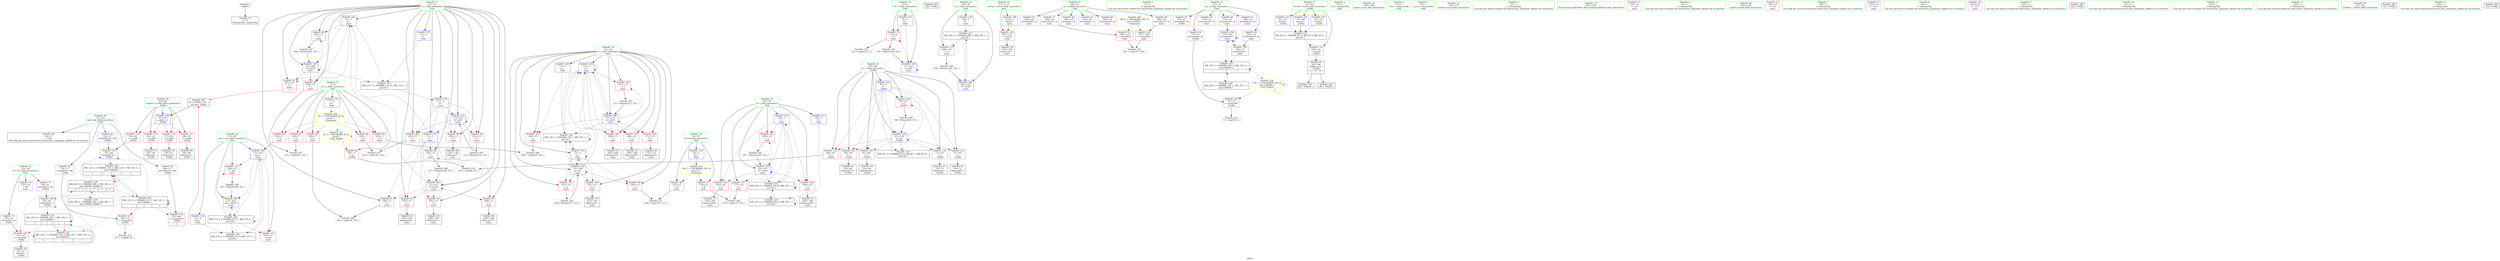 digraph "SVFG" {
	label="SVFG";

	Node0x55ab35c63510 [shape=record,color=grey,label="{NodeID: 0\nNullPtr}"];
	Node0x55ab35c63510 -> Node0x55ab35c87200[style=solid];
	Node0x55ab35c87dc0 [shape=record,color=red,label="{NodeID: 97\n237\<--11\n\<--i\nmain\n|{<s0>7}}"];
	Node0x55ab35c87dc0:s0 -> Node0x55ab35cb9400[style=solid,color=red];
	Node0x55ab35c869f0 [shape=record,color=green,label="{NodeID: 14\n4\<--6\nT\<--T_field_insensitive\nGlob }"];
	Node0x55ab35c869f0 -> Node0x55ab35c8a640[style=solid];
	Node0x55ab35c869f0 -> Node0x55ab35c8e170[style=solid];
	Node0x55ab35c869f0 -> Node0x55ab35c8f0c0[style=solid];
	Node0x55ab35c88920 [shape=record,color=red,label="{NodeID: 111\n240\<--27\n\<--ans\nmain\n}"];
	Node0x55ab35c88920 -> Node0x55ab35c8bc10[style=solid];
	Node0x55ab35c7a910 [shape=record,color=green,label="{NodeID: 28\n43\<--44\na.addr\<--a.addr_field_insensitive\n_Z3dfsi\n}"];
	Node0x55ab35c7a910 -> Node0x55ab35c88c60[style=solid];
	Node0x55ab35c7a910 -> Node0x55ab35c8d470[style=solid];
	Node0x55ab35c7a910 -> Node0x55ab35c8d540[style=solid];
	Node0x55ab35c7a910 -> Node0x55ab35c8d610[style=solid];
	Node0x55ab35c7a910 -> Node0x55ab35c8e970[style=solid];
	Node0x55ab35c93c80 [shape=record,color=grey,label="{NodeID: 208\n166 = cmp(164, 165, )\n}"];
	Node0x55ab35c8dbc0 [shape=record,color=red,label="{NodeID: 125\n51\<--50\n\<--arrayidx\n_Z3dfsi\n}"];
	Node0x55ab35c8dbc0 -> Node0x55ab35c874d0[style=solid];
	Node0x55ab35c87810 [shape=record,color=black,label="{NodeID: 42\n78\<--77\nidxprom8\<--\n_Z3dfsi\n}"];
	Node0x55ab35cba170 [shape=record,color=black,label="{NodeID: 305\n145 = PHI()\n}"];
	Node0x55ab35c8e870 [shape=record,color=blue,label="{NodeID: 139\n29\<--5\nI\<--\nGlob }"];
	Node0x55ab35c8e870 -> Node0x55ab35ca1f60[style=dashed];
	Node0x55ab35c89390 [shape=record,color=black,label="{NodeID: 56\n110\<--258\nmain_ret\<--\nmain\n}"];
	Node0x55ab35ca1a60 [shape=record,color=black,label="{NodeID: 236\nMR_27V_2 = PHI(MR_27V_4, MR_27V_1, )\npts\{28 \}\n}"];
	Node0x55ab35ca1a60 -> Node0x55ab35c8fb50[style=dashed];
	Node0x55ab35c8f400 [shape=record,color=blue,label="{NodeID: 153\n11\<--153\ni\<--inc9\nmain\n}"];
	Node0x55ab35c8f400 -> Node0x55ab35c8ad90[style=dashed];
	Node0x55ab35c8f400 -> Node0x55ab35c8ae60[style=dashed];
	Node0x55ab35c8f400 -> Node0x55ab35c8af30[style=dashed];
	Node0x55ab35c8f400 -> Node0x55ab35c8f400[style=dashed];
	Node0x55ab35c8f400 -> Node0x55ab35c8f4d0[style=dashed];
	Node0x55ab35c89ef0 [shape=record,color=purple,label="{NodeID: 70\n190\<--20\narrayidx29\<--p\nmain\n}"];
	Node0x55ab35c8aa50 [shape=record,color=red,label="{NodeID: 84\n225\<--7\n\<--n\nmain\n}"];
	Node0x55ab35c8aa50 -> Node0x55ab35c8fb50[style=solid];
	Node0x55ab35c63730 [shape=record,color=green,label="{NodeID: 1\n5\<--1\n\<--dummyObj\nCan only get source location for instruction, argument, global var or function.}"];
	Node0x55ab35c87e90 [shape=record,color=red,label="{NodeID: 98\n245\<--11\n\<--i\nmain\n}"];
	Node0x55ab35c87e90 -> Node0x55ab35c8bd90[style=solid];
	Node0x55ab35c63ad0 [shape=record,color=green,label="{NodeID: 15\n7\<--8\nn\<--n_field_insensitive\nGlob }"];
	Node0x55ab35c63ad0 -> Node0x55ab35c8a710[style=solid];
	Node0x55ab35c63ad0 -> Node0x55ab35c8a7e0[style=solid];
	Node0x55ab35c63ad0 -> Node0x55ab35c8a8b0[style=solid];
	Node0x55ab35c63ad0 -> Node0x55ab35c8a980[style=solid];
	Node0x55ab35c63ad0 -> Node0x55ab35c8aa50[style=solid];
	Node0x55ab35c63ad0 -> Node0x55ab35c8ab20[style=solid];
	Node0x55ab35c63ad0 -> Node0x55ab35c8e270[style=solid];
	Node0x55ab35c889f0 [shape=record,color=red,label="{NodeID: 112\n252\<--27\n\<--ans\nmain\n}"];
	Node0x55ab35c7a9e0 [shape=record,color=green,label="{NodeID: 29\n45\<--46\ni\<--i_field_insensitive\n_Z3dfsi\n}"];
	Node0x55ab35c7a9e0 -> Node0x55ab35c8d6e0[style=solid];
	Node0x55ab35c7a9e0 -> Node0x55ab35c8d7b0[style=solid];
	Node0x55ab35c7a9e0 -> Node0x55ab35c8d880[style=solid];
	Node0x55ab35c7a9e0 -> Node0x55ab35c8d950[style=solid];
	Node0x55ab35c7a9e0 -> Node0x55ab35c8da20[style=solid];
	Node0x55ab35c7a9e0 -> Node0x55ab35c8daf0[style=solid];
	Node0x55ab35c7a9e0 -> Node0x55ab35c8ebe0[style=solid];
	Node0x55ab35c7a9e0 -> Node0x55ab35c8ee50[style=solid];
	Node0x55ab35c93e00 [shape=record,color=grey,label="{NodeID: 209\n160 = cmp(158, 159, )\n}"];
	Node0x55ab35c8dc90 [shape=record,color=red,label="{NodeID: 126\n74\<--73\n\<--arrayidx6\n_Z3dfsi\n}"];
	Node0x55ab35c8dc90 -> Node0x55ab35c94580[style=solid];
	Node0x55ab35c878e0 [shape=record,color=black,label="{NodeID: 43\n85\<--84\nidxprom11\<--\n_Z3dfsi\n}"];
	Node0x55ab35cba270 [shape=record,color=black,label="{NodeID: 306\n238 = PHI(39, )\n}"];
	Node0x55ab35c8e970 [shape=record,color=blue,label="{NodeID: 140\n43\<--40\na.addr\<--a\n_Z3dfsi\n}"];
	Node0x55ab35c8e970 -> Node0x55ab35c88c60[style=dashed];
	Node0x55ab35c8e970 -> Node0x55ab35c8d470[style=dashed];
	Node0x55ab35c8e970 -> Node0x55ab35c8d540[style=dashed];
	Node0x55ab35c8e970 -> Node0x55ab35c8d610[style=dashed];
	Node0x55ab35c89460 [shape=record,color=purple,label="{NodeID: 57\n70\<--15\narrayidx4\<--lj\n_Z3dfsi\n}"];
	Node0x55ab35ca1f60 [shape=record,color=black,label="{NodeID: 237\nMR_29V_2 = PHI(MR_29V_3, MR_29V_1, )\npts\{30 \}\n}"];
	Node0x55ab35ca1f60 -> Node0x55ab35c88ac0[style=dashed];
	Node0x55ab35ca1f60 -> Node0x55ab35c8fe90[style=dashed];
	Node0x55ab35c8f4d0 [shape=record,color=blue,label="{NodeID: 154\n11\<--5\ni\<--\nmain\n}"];
	Node0x55ab35c8f4d0 -> Node0x55ab35c8b000[style=dashed];
	Node0x55ab35c8f4d0 -> Node0x55ab35c8b0d0[style=dashed];
	Node0x55ab35c8f4d0 -> Node0x55ab35c8b1a0[style=dashed];
	Node0x55ab35c8f4d0 -> Node0x55ab35c8b270[style=dashed];
	Node0x55ab35c8f4d0 -> Node0x55ab35c8b340[style=dashed];
	Node0x55ab35c8f4d0 -> Node0x55ab35c8fa80[style=dashed];
	Node0x55ab35c8f4d0 -> Node0x55ab35c8fc20[style=dashed];
	Node0x55ab35c89fc0 [shape=record,color=purple,label="{NodeID: 71\n193\<--20\narrayidx31\<--p\nmain\n}"];
	Node0x55ab35c89fc0 -> Node0x55ab35c8e0a0[style=solid];
	Node0x55ab35c8ab20 [shape=record,color=red,label="{NodeID: 85\n230\<--7\n\<--n\nmain\n}"];
	Node0x55ab35c8ab20 -> Node0x55ab35c93b00[style=solid];
	Node0x55ab35c7b950 [shape=record,color=green,label="{NodeID: 2\n31\<--1\n.str\<--dummyObj\nGlob }"];
	Node0x55ab35c87f60 [shape=record,color=red,label="{NodeID: 99\n134\<--13\n\<--j\nmain\n}"];
	Node0x55ab35c87f60 -> Node0x55ab35c94280[style=solid];
	Node0x55ab35c63ba0 [shape=record,color=green,label="{NodeID: 16\n9\<--10\nk\<--k_field_insensitive\nGlob }"];
	Node0x55ab35c63ba0 -> Node0x55ab35c8abf0[style=solid];
	Node0x55ab35c63ba0 -> Node0x55ab35c8acc0[style=solid];
	Node0x55ab35c63ba0 -> Node0x55ab35c8e370[style=solid];
	Node0x55ab35c8bc10 [shape=record,color=grey,label="{NodeID: 196\n241 = Binary(240, 82, )\n}"];
	Node0x55ab35c8bc10 -> Node0x55ab35c8fcf0[style=solid];
	Node0x55ab35c88ac0 [shape=record,color=red,label="{NodeID: 113\n249\<--29\n\<--I\nmain\n}"];
	Node0x55ab35c88ac0 -> Node0x55ab35c93680[style=solid];
	Node0x55ab35c7aab0 [shape=record,color=green,label="{NodeID: 30\n108\<--109\nmain\<--main_field_insensitive\n}"];
	Node0x55ab35c93f80 [shape=record,color=grey,label="{NodeID: 210\n130 = cmp(128, 129, )\n}"];
	Node0x55ab35c8dd60 [shape=record,color=red,label="{NodeID: 127\n80\<--79\n\<--arrayidx9\n_Z3dfsi\n}"];
	Node0x55ab35c8dd60 -> Node0x55ab35c94400[style=solid];
	Node0x55ab35c879b0 [shape=record,color=black,label="{NodeID: 44\n92\<--91\nidxprom14\<--\n_Z3dfsi\n}"];
	Node0x55ab35c8ea40 [shape=record,color=blue,label="{NodeID: 141\n41\<--55\nretval\<--\n_Z3dfsi\n}"];
	Node0x55ab35c8ea40 -> Node0x55ab35c9c030[style=dashed];
	Node0x55ab35c89530 [shape=record,color=purple,label="{NodeID: 58\n73\<--15\narrayidx6\<--lj\n_Z3dfsi\n}"];
	Node0x55ab35c89530 -> Node0x55ab35c8dc90[style=solid];
	Node0x55ab35ca2c70 [shape=record,color=black,label="{NodeID: 238\nMR_10V_2 = PHI(MR_10V_3, MR_10V_1, )\npts\{160000 \}\n}"];
	Node0x55ab35ca2c70 -> Node0x55ab35c9e330[style=dashed];
	Node0x55ab35c8f5a0 [shape=record,color=blue,label="{NodeID: 155\n13\<--5\nj\<--\nmain\n}"];
	Node0x55ab35c8f5a0 -> Node0x55ab35c881d0[style=dashed];
	Node0x55ab35c8f5a0 -> Node0x55ab35c882a0[style=dashed];
	Node0x55ab35c8f5a0 -> Node0x55ab35c88370[style=dashed];
	Node0x55ab35c8f5a0 -> Node0x55ab35c88440[style=dashed];
	Node0x55ab35c8f5a0 -> Node0x55ab35c88510[style=dashed];
	Node0x55ab35c8f5a0 -> Node0x55ab35c8f5a0[style=dashed];
	Node0x55ab35c8f5a0 -> Node0x55ab35c8f9b0[style=dashed];
	Node0x55ab35c8f5a0 -> Node0x55ab35ca1060[style=dashed];
	Node0x55ab35c8a090 [shape=record,color=purple,label="{NodeID: 72\n50\<--22\narrayidx\<--bt\n_Z3dfsi\n}"];
	Node0x55ab35c8a090 -> Node0x55ab35c8dbc0[style=solid];
	Node0x55ab35ca6e90 [shape=record,color=yellow,style=double,label="{NodeID: 252\n2V_1 = ENCHI(MR_2V_0)\npts\{8 \}\nFun[_Z3dfsi]|{|<s1>1}}"];
	Node0x55ab35ca6e90 -> Node0x55ab35c8a710[style=dashed];
	Node0x55ab35ca6e90:s1 -> Node0x55ab35ca6e90[style=dashed,color=red];
	Node0x55ab35c8abf0 [shape=record,color=red,label="{NodeID: 86\n135\<--9\n\<--k\nmain\n}"];
	Node0x55ab35c8abf0 -> Node0x55ab35c94280[style=solid];
	Node0x55ab35c63820 [shape=record,color=green,label="{NodeID: 3\n33\<--1\n.str.1\<--dummyObj\nGlob }"];
	Node0x55ab35c88030 [shape=record,color=red,label="{NodeID: 100\n141\<--13\n\<--j\nmain\n}"];
	Node0x55ab35c88030 -> Node0x55ab35c87c20[style=solid];
	Node0x55ab35c63c70 [shape=record,color=green,label="{NodeID: 17\n11\<--12\ni\<--i_field_insensitive\nGlob }"];
	Node0x55ab35c63c70 -> Node0x55ab35c8ad90[style=solid];
	Node0x55ab35c63c70 -> Node0x55ab35c8ae60[style=solid];
	Node0x55ab35c63c70 -> Node0x55ab35c8af30[style=solid];
	Node0x55ab35c63c70 -> Node0x55ab35c8b000[style=solid];
	Node0x55ab35c63c70 -> Node0x55ab35c8b0d0[style=solid];
	Node0x55ab35c63c70 -> Node0x55ab35c8b1a0[style=solid];
	Node0x55ab35c63c70 -> Node0x55ab35c8b270[style=solid];
	Node0x55ab35c63c70 -> Node0x55ab35c8b340[style=solid];
	Node0x55ab35c63c70 -> Node0x55ab35c87cf0[style=solid];
	Node0x55ab35c63c70 -> Node0x55ab35c87dc0[style=solid];
	Node0x55ab35c63c70 -> Node0x55ab35c87e90[style=solid];
	Node0x55ab35c63c70 -> Node0x55ab35c8e470[style=solid];
	Node0x55ab35c63c70 -> Node0x55ab35c8f190[style=solid];
	Node0x55ab35c63c70 -> Node0x55ab35c8f400[style=solid];
	Node0x55ab35c63c70 -> Node0x55ab35c8f4d0[style=solid];
	Node0x55ab35c63c70 -> Node0x55ab35c8fa80[style=solid];
	Node0x55ab35c63c70 -> Node0x55ab35c8fc20[style=solid];
	Node0x55ab35c63c70 -> Node0x55ab35c8fdc0[style=solid];
	Node0x55ab35c8bd90 [shape=record,color=grey,label="{NodeID: 197\n246 = Binary(245, 101, )\n}"];
	Node0x55ab35c8bd90 -> Node0x55ab35c8fdc0[style=solid];
	Node0x55ab35c88b90 [shape=record,color=red,label="{NodeID: 114\n106\<--41\n\<--retval\n_Z3dfsi\n}"];
	Node0x55ab35c88b90 -> Node0x55ab35c87a80[style=solid];
	Node0x55ab35c86e30 [shape=record,color=green,label="{NodeID: 31\n111\<--112\nretval\<--retval_field_insensitive\nmain\n}"];
	Node0x55ab35c86e30 -> Node0x55ab35c8df00[style=solid];
	Node0x55ab35c86e30 -> Node0x55ab35c8eff0[style=solid];
	Node0x55ab35c94100 [shape=record,color=grey,label="{NodeID: 211\n122 = cmp(119, 5, )\n}"];
	Node0x55ab35c8de30 [shape=record,color=red,label="{NodeID: 128\n87\<--86\n\<--arrayidx12\n_Z3dfsi\n|{<s0>1}}"];
	Node0x55ab35c8de30:s0 -> Node0x55ab35cb9400[style=solid,color=red];
	Node0x55ab35c87a80 [shape=record,color=black,label="{NodeID: 45\n39\<--106\n_Z3dfsi_ret\<--\n_Z3dfsi\n|{<s0>1|<s1>7}}"];
	Node0x55ab35c87a80:s0 -> Node0x55ab35cb9e30[style=solid,color=blue];
	Node0x55ab35c87a80:s1 -> Node0x55ab35cba270[style=solid,color=blue];
	Node0x55ab35c9e330 [shape=record,color=black,label="{NodeID: 225\nMR_10V_3 = PHI(MR_10V_4, MR_10V_2, )\npts\{160000 \}\n|{|<s3>7}}"];
	Node0x55ab35c9e330 -> Node0x55ab35c8f670[style=dashed];
	Node0x55ab35c9e330 -> Node0x55ab35c9e330[style=dashed];
	Node0x55ab35c9e330 -> Node0x55ab35ca2c70[style=dashed];
	Node0x55ab35c9e330:s3 -> Node0x55ab35ca7c50[style=dashed,color=red];
	Node0x55ab35c8eb10 [shape=record,color=blue,label="{NodeID: 142\n59\<--61\narrayidx2\<--\n_Z3dfsi\n}"];
	Node0x55ab35c8eb10 -> Node0x55ab35ca0160[style=dashed];
	Node0x55ab35c89600 [shape=record,color=purple,label="{NodeID: 59\n170\<--15\narrayidx18\<--lj\nmain\n}"];
	Node0x55ab35ca2d60 [shape=record,color=black,label="{NodeID: 239\nMR_36V_2 = PHI(MR_36V_3, MR_36V_1, )\npts\{190000 240000 \}\n}"];
	Node0x55ab35ca2d60 -> Node0x55ab35c9f230[style=dashed];
	Node0x55ab35c8f670 [shape=record,color=blue,label="{NodeID: 156\n173\<--101\narrayidx20\<--\nmain\n}"];
	Node0x55ab35c8f670 -> Node0x55ab35c8f670[style=dashed];
	Node0x55ab35c8f670 -> Node0x55ab35c8f810[style=dashed];
	Node0x55ab35c8f670 -> Node0x55ab35c9e330[style=dashed];
	Node0x55ab35c8a160 [shape=record,color=purple,label="{NodeID: 73\n59\<--22\narrayidx2\<--bt\n_Z3dfsi\n}"];
	Node0x55ab35c8a160 -> Node0x55ab35c8eb10[style=solid];
	Node0x55ab35c8acc0 [shape=record,color=red,label="{NodeID: 87\n178\<--9\n\<--k\nmain\n}"];
	Node0x55ab35c8acc0 -> Node0x55ab35c93980[style=solid];
	Node0x55ab35c86550 [shape=record,color=green,label="{NodeID: 4\n35\<--1\n.str.2\<--dummyObj\nGlob }"];
	Node0x55ab35c88100 [shape=record,color=red,label="{NodeID: 101\n147\<--13\n\<--j\nmain\n}"];
	Node0x55ab35c88100 -> Node0x55ab35c93380[style=solid];
	Node0x55ab35c63d40 [shape=record,color=green,label="{NodeID: 18\n13\<--14\nj\<--j_field_insensitive\nGlob }"];
	Node0x55ab35c63d40 -> Node0x55ab35c87f60[style=solid];
	Node0x55ab35c63d40 -> Node0x55ab35c88030[style=solid];
	Node0x55ab35c63d40 -> Node0x55ab35c88100[style=solid];
	Node0x55ab35c63d40 -> Node0x55ab35c881d0[style=solid];
	Node0x55ab35c63d40 -> Node0x55ab35c882a0[style=solid];
	Node0x55ab35c63d40 -> Node0x55ab35c88370[style=solid];
	Node0x55ab35c63d40 -> Node0x55ab35c88440[style=solid];
	Node0x55ab35c63d40 -> Node0x55ab35c88510[style=solid];
	Node0x55ab35c63d40 -> Node0x55ab35c8e570[style=solid];
	Node0x55ab35c63d40 -> Node0x55ab35c8f260[style=solid];
	Node0x55ab35c63d40 -> Node0x55ab35c8f330[style=solid];
	Node0x55ab35c63d40 -> Node0x55ab35c8f5a0[style=solid];
	Node0x55ab35c63d40 -> Node0x55ab35c8f9b0[style=solid];
	Node0x55ab35c8bf10 [shape=record,color=grey,label="{NodeID: 198\n217 = Binary(216, 101, )\n}"];
	Node0x55ab35c8bf10 -> Node0x55ab35c8fa80[style=solid];
	Node0x55ab35c88c60 [shape=record,color=red,label="{NodeID: 115\n48\<--43\n\<--a.addr\n_Z3dfsi\n}"];
	Node0x55ab35c88c60 -> Node0x55ab35c87400[style=solid];
	Node0x55ab35c86f00 [shape=record,color=green,label="{NodeID: 32\n116\<--117\nscanf\<--scanf_field_insensitive\n}"];
	Node0x55ab35c94280 [shape=record,color=grey,label="{NodeID: 212\n136 = cmp(134, 135, )\n}"];
	Node0x55ab35c8df00 [shape=record,color=red,label="{NodeID: 129\n258\<--111\n\<--retval\nmain\n}"];
	Node0x55ab35c8df00 -> Node0x55ab35c89390[style=solid];
	Node0x55ab35c87b50 [shape=record,color=black,label="{NodeID: 46\n139\<--138\nidxprom\<--\nmain\n}"];
	Node0x55ab35c8ebe0 [shape=record,color=blue,label="{NodeID: 143\n45\<--5\ni\<--\n_Z3dfsi\n}"];
	Node0x55ab35c8ebe0 -> Node0x55ab35c8d6e0[style=dashed];
	Node0x55ab35c8ebe0 -> Node0x55ab35c8d7b0[style=dashed];
	Node0x55ab35c8ebe0 -> Node0x55ab35c8d880[style=dashed];
	Node0x55ab35c8ebe0 -> Node0x55ab35c8d950[style=dashed];
	Node0x55ab35c8ebe0 -> Node0x55ab35c8da20[style=dashed];
	Node0x55ab35c8ebe0 -> Node0x55ab35c8daf0[style=dashed];
	Node0x55ab35c8ebe0 -> Node0x55ab35c8ee50[style=dashed];
	Node0x55ab35c8ebe0 -> Node0x55ab35c9c530[style=dashed];
	Node0x55ab35c896d0 [shape=record,color=purple,label="{NodeID: 60\n173\<--15\narrayidx20\<--lj\nmain\n}"];
	Node0x55ab35c896d0 -> Node0x55ab35c8f670[style=solid];
	Node0x55ab35c8f740 [shape=record,color=blue,label="{NodeID: 157\n25\<--5\nl\<--\nmain\n}"];
	Node0x55ab35c8f740 -> Node0x55ab35c885e0[style=dashed];
	Node0x55ab35c8f740 -> Node0x55ab35c886b0[style=dashed];
	Node0x55ab35c8f740 -> Node0x55ab35c88780[style=dashed];
	Node0x55ab35c8f740 -> Node0x55ab35c88850[style=dashed];
	Node0x55ab35c8f740 -> Node0x55ab35c8f8e0[style=dashed];
	Node0x55ab35c8f740 -> Node0x55ab35ca3790[style=dashed];
	Node0x55ab35c8a230 [shape=record,color=purple,label="{NodeID: 74\n233\<--22\n\<--bt\nmain\n}"];
	Node0x55ab35c8ad90 [shape=record,color=red,label="{NodeID: 88\n128\<--11\n\<--i\nmain\n}"];
	Node0x55ab35c8ad90 -> Node0x55ab35c93f80[style=solid];
	Node0x55ab35c635a0 [shape=record,color=green,label="{NodeID: 5\n55\<--1\n\<--dummyObj\nCan only get source location for instruction, argument, global var or function.}"];
	Node0x55ab35c881d0 [shape=record,color=red,label="{NodeID: 102\n164\<--13\n\<--j\nmain\n}"];
	Node0x55ab35c881d0 -> Node0x55ab35c93c80[style=solid];
	Node0x55ab35c7a190 [shape=record,color=green,label="{NodeID: 19\n15\<--16\nlj\<--lj_field_insensitive\nGlob }"];
	Node0x55ab35c7a190 -> Node0x55ab35c89460[style=solid];
	Node0x55ab35c7a190 -> Node0x55ab35c89530[style=solid];
	Node0x55ab35c7a190 -> Node0x55ab35c89600[style=solid];
	Node0x55ab35c7a190 -> Node0x55ab35c896d0[style=solid];
	Node0x55ab35c7a190 -> Node0x55ab35c897a0[style=solid];
	Node0x55ab35c7a190 -> Node0x55ab35c89870[style=solid];
	Node0x55ab35c8c090 [shape=record,color=grey,label="{NodeID: 199\n153 = Binary(152, 101, )\n}"];
	Node0x55ab35c8c090 -> Node0x55ab35c8f400[style=solid];
	Node0x55ab35c8d470 [shape=record,color=red,label="{NodeID: 116\n57\<--43\n\<--a.addr\n_Z3dfsi\n}"];
	Node0x55ab35c8d470 -> Node0x55ab35c875a0[style=solid];
	Node0x55ab35c87000 [shape=record,color=green,label="{NodeID: 33\n223\<--224\nllvm.memset.p0i8.i64\<--llvm.memset.p0i8.i64_field_insensitive\n}"];
	Node0x55ab35c94400 [shape=record,color=grey,label="{NodeID: 213\n81 = cmp(80, 82, )\n}"];
	Node0x55ab35c8dfd0 [shape=record,color=red,label="{NodeID: 130\n187\<--186\n\<--arrayidx27\nmain\n}"];
	Node0x55ab35c8dfd0 -> Node0x55ab35c94880[style=solid];
	Node0x55ab35c87c20 [shape=record,color=black,label="{NodeID: 47\n142\<--141\nidxprom5\<--\nmain\n}"];
	Node0x55ab35c8ecb0 [shape=record,color=blue,label="{NodeID: 144\n93\<--90\narrayidx15\<--\n_Z3dfsi\n}"];
	Node0x55ab35c8ecb0 -> Node0x55ab35c9ca30[style=dashed];
	Node0x55ab35c897a0 [shape=record,color=purple,label="{NodeID: 61\n199\<--15\narrayidx34\<--lj\nmain\n}"];
	Node0x55ab35ca3790 [shape=record,color=black,label="{NodeID: 241\nMR_25V_4 = PHI(MR_25V_6, MR_25V_3, )\npts\{26 \}\n}"];
	Node0x55ab35ca3790 -> Node0x55ab35c8f740[style=dashed];
	Node0x55ab35ca3790 -> Node0x55ab35ca1560[style=dashed];
	Node0x55ab35ca3790 -> Node0x55ab35ca3790[style=dashed];
	Node0x55ab35c8f810 [shape=record,color=blue,label="{NodeID: 158\n202\<--5\narrayidx36\<--\nmain\n}"];
	Node0x55ab35c8f810 -> Node0x55ab35c8f670[style=dashed];
	Node0x55ab35c8f810 -> Node0x55ab35c9e330[style=dashed];
	Node0x55ab35c8a300 [shape=record,color=purple,label="{NodeID: 75\n114\<--31\n\<--.str\nmain\n}"];
	Node0x55ab35c8ae60 [shape=record,color=red,label="{NodeID: 89\n138\<--11\n\<--i\nmain\n}"];
	Node0x55ab35c8ae60 -> Node0x55ab35c87b50[style=solid];
	Node0x55ab35c63630 [shape=record,color=green,label="{NodeID: 6\n61\<--1\n\<--dummyObj\nCan only get source location for instruction, argument, global var or function.}"];
	Node0x55ab35ca8810 [shape=record,color=yellow,style=double,label="{NodeID: 269\n34V_1 = ENCHI(MR_34V_0)\npts\{210000 \}\nFun[main]}"];
	Node0x55ab35ca8810 -> Node0x55ab35c8dfd0[style=dashed];
	Node0x55ab35ca8810 -> Node0x55ab35c8e0a0[style=dashed];
	Node0x55ab35c882a0 [shape=record,color=red,label="{NodeID: 103\n171\<--13\n\<--j\nmain\n}"];
	Node0x55ab35c882a0 -> Node0x55ab35c88de0[style=solid];
	Node0x55ab35c7a260 [shape=record,color=green,label="{NodeID: 20\n17\<--19\nlnk\<--lnk_field_insensitive\nGlob }"];
	Node0x55ab35c7a260 -> Node0x55ab35c87300[style=solid];
	Node0x55ab35c7a260 -> Node0x55ab35c89940[style=solid];
	Node0x55ab35c7a260 -> Node0x55ab35c89a10[style=solid];
	Node0x55ab35c7a260 -> Node0x55ab35c89ae0[style=solid];
	Node0x55ab35c8c210 [shape=record,color=grey,label="{NodeID: 200\n100 = Binary(99, 101, )\n}"];
	Node0x55ab35c8c210 -> Node0x55ab35c8ee50[style=solid];
	Node0x55ab35c8d540 [shape=record,color=red,label="{NodeID: 117\n68\<--43\n\<--a.addr\n_Z3dfsi\n}"];
	Node0x55ab35c8d540 -> Node0x55ab35c87670[style=solid];
	Node0x55ab35c87100 [shape=record,color=green,label="{NodeID: 34\n255\<--256\nprintf\<--printf_field_insensitive\n}"];
	Node0x55ab35c94580 [shape=record,color=grey,label="{NodeID: 214\n75 = cmp(74, 5, )\n}"];
	Node0x55ab35c8e0a0 [shape=record,color=red,label="{NodeID: 131\n194\<--193\n\<--arrayidx31\nmain\n}"];
	Node0x55ab35c8e0a0 -> Node0x55ab35c94880[style=solid];
	Node0x55ab35c88d10 [shape=record,color=black,label="{NodeID: 48\n169\<--168\nidxprom17\<--\nmain\n}"];
	Node0x55ab35c9f230 [shape=record,color=black,label="{NodeID: 228\nMR_36V_3 = PHI(MR_36V_4, MR_36V_2, )\npts\{190000 240000 \}\n|{|<s1>7|<s2>7|<s3>7|<s4>7|<s5>7}}"];
	Node0x55ab35c9f230 -> Node0x55ab35ca2d60[style=dashed];
	Node0x55ab35c9f230:s1 -> Node0x55ab35c8dbc0[style=dashed,color=red];
	Node0x55ab35c9f230:s2 -> Node0x55ab35c8eb10[style=dashed,color=red];
	Node0x55ab35c9f230:s3 -> Node0x55ab35c9ca30[style=dashed,color=red];
	Node0x55ab35c9f230:s4 -> Node0x55ab35c9cf30[style=dashed,color=red];
	Node0x55ab35c9f230:s5 -> Node0x55ab35c9fc60[style=dashed,color=red];
	Node0x55ab35c8ed80 [shape=record,color=blue,label="{NodeID: 145\n41\<--96\nretval\<--\n_Z3dfsi\n}"];
	Node0x55ab35c8ed80 -> Node0x55ab35c9c030[style=dashed];
	Node0x55ab35c89870 [shape=record,color=purple,label="{NodeID: 62\n202\<--15\narrayidx36\<--lj\nmain\n}"];
	Node0x55ab35c89870 -> Node0x55ab35c8f810[style=solid];
	Node0x55ab35c8f8e0 [shape=record,color=blue,label="{NodeID: 159\n25\<--207\nl\<--inc38\nmain\n}"];
	Node0x55ab35c8f8e0 -> Node0x55ab35c885e0[style=dashed];
	Node0x55ab35c8f8e0 -> Node0x55ab35c886b0[style=dashed];
	Node0x55ab35c8f8e0 -> Node0x55ab35c88780[style=dashed];
	Node0x55ab35c8f8e0 -> Node0x55ab35c88850[style=dashed];
	Node0x55ab35c8f8e0 -> Node0x55ab35c8f8e0[style=dashed];
	Node0x55ab35c8f8e0 -> Node0x55ab35ca3790[style=dashed];
	Node0x55ab35c8a3d0 [shape=record,color=purple,label="{NodeID: 76\n144\<--31\n\<--.str\nmain\n}"];
	Node0x55ab35ca7c50 [shape=record,color=yellow,style=double,label="{NodeID: 256\n10V_1 = ENCHI(MR_10V_0)\npts\{160000 \}\nFun[_Z3dfsi]|{|<s1>1}}"];
	Node0x55ab35ca7c50 -> Node0x55ab35c8dc90[style=dashed];
	Node0x55ab35ca7c50:s1 -> Node0x55ab35ca7c50[style=dashed,color=red];
	Node0x55ab35c8af30 [shape=record,color=red,label="{NodeID: 90\n152\<--11\n\<--i\nmain\n}"];
	Node0x55ab35c8af30 -> Node0x55ab35c8c090[style=solid];
	Node0x55ab35c66390 [shape=record,color=green,label="{NodeID: 7\n82\<--1\n\<--dummyObj\nCan only get source location for instruction, argument, global var or function.}"];
	Node0x55ab35c88370 [shape=record,color=red,label="{NodeID: 104\n188\<--13\n\<--j\nmain\n}"];
	Node0x55ab35c88370 -> Node0x55ab35c89050[style=solid];
	Node0x55ab35c7a330 [shape=record,color=green,label="{NodeID: 21\n20\<--21\np\<--p_field_insensitive\nGlob }"];
	Node0x55ab35c7a330 -> Node0x55ab35c89bb0[style=solid];
	Node0x55ab35c7a330 -> Node0x55ab35c89c80[style=solid];
	Node0x55ab35c7a330 -> Node0x55ab35c89d50[style=solid];
	Node0x55ab35c7a330 -> Node0x55ab35c89e20[style=solid];
	Node0x55ab35c7a330 -> Node0x55ab35c89ef0[style=solid];
	Node0x55ab35c7a330 -> Node0x55ab35c89fc0[style=solid];
	Node0x55ab35c93280 [shape=record,color=grey,label="{NodeID: 201\n212 = Binary(211, 101, )\n}"];
	Node0x55ab35c93280 -> Node0x55ab35c8f9b0[style=solid];
	Node0x55ab35c8d610 [shape=record,color=red,label="{NodeID: 118\n90\<--43\n\<--a.addr\n_Z3dfsi\n}"];
	Node0x55ab35c8d610 -> Node0x55ab35c8ecb0[style=solid];
	Node0x55ab35c87200 [shape=record,color=black,label="{NodeID: 35\n2\<--3\ndummyVal\<--dummyVal\n}"];
	Node0x55ab35c94700 [shape=record,color=grey,label="{NodeID: 215\n66 = cmp(64, 65, )\n}"];
	Node0x55ab35c8e170 [shape=record,color=blue,label="{NodeID: 132\n4\<--5\nT\<--\nGlob }"];
	Node0x55ab35c8e170 -> Node0x55ab35c8a640[style=dashed];
	Node0x55ab35c8e170 -> Node0x55ab35c8f0c0[style=dashed];
	Node0x55ab35c88de0 [shape=record,color=black,label="{NodeID: 49\n172\<--171\nidxprom19\<--\nmain\n}"];
	Node0x55ab35c8ee50 [shape=record,color=blue,label="{NodeID: 146\n45\<--100\ni\<--inc\n_Z3dfsi\n}"];
	Node0x55ab35c8ee50 -> Node0x55ab35c8d6e0[style=dashed];
	Node0x55ab35c8ee50 -> Node0x55ab35c8d7b0[style=dashed];
	Node0x55ab35c8ee50 -> Node0x55ab35c8d880[style=dashed];
	Node0x55ab35c8ee50 -> Node0x55ab35c8d950[style=dashed];
	Node0x55ab35c8ee50 -> Node0x55ab35c8da20[style=dashed];
	Node0x55ab35c8ee50 -> Node0x55ab35c8daf0[style=dashed];
	Node0x55ab35c8ee50 -> Node0x55ab35c8ee50[style=dashed];
	Node0x55ab35c8ee50 -> Node0x55ab35c9c530[style=dashed];
	Node0x55ab35c89940 [shape=record,color=purple,label="{NodeID: 63\n79\<--17\narrayidx9\<--lnk\n_Z3dfsi\n}"];
	Node0x55ab35c89940 -> Node0x55ab35c8dd60[style=solid];
	Node0x55ab35c8f9b0 [shape=record,color=blue,label="{NodeID: 160\n13\<--212\nj\<--inc41\nmain\n}"];
	Node0x55ab35c8f9b0 -> Node0x55ab35c881d0[style=dashed];
	Node0x55ab35c8f9b0 -> Node0x55ab35c882a0[style=dashed];
	Node0x55ab35c8f9b0 -> Node0x55ab35c88370[style=dashed];
	Node0x55ab35c8f9b0 -> Node0x55ab35c88440[style=dashed];
	Node0x55ab35c8f9b0 -> Node0x55ab35c88510[style=dashed];
	Node0x55ab35c8f9b0 -> Node0x55ab35c8f5a0[style=dashed];
	Node0x55ab35c8f9b0 -> Node0x55ab35c8f9b0[style=dashed];
	Node0x55ab35c8f9b0 -> Node0x55ab35ca1060[style=dashed];
	Node0x55ab35c8a4a0 [shape=record,color=purple,label="{NodeID: 77\n124\<--33\n\<--.str.1\nmain\n}"];
	Node0x55ab35c8b000 [shape=record,color=red,label="{NodeID: 91\n158\<--11\n\<--i\nmain\n}"];
	Node0x55ab35c8b000 -> Node0x55ab35c93e00[style=solid];
	Node0x55ab35c66420 [shape=record,color=green,label="{NodeID: 8\n96\<--1\n\<--dummyObj\nCan only get source location for instruction, argument, global var or function.}"];
	Node0x55ab35c88440 [shape=record,color=red,label="{NodeID: 105\n200\<--13\n\<--j\nmain\n}"];
	Node0x55ab35c88440 -> Node0x55ab35c892c0[style=solid];
	Node0x55ab35c7a400 [shape=record,color=green,label="{NodeID: 22\n22\<--24\nbt\<--bt_field_insensitive\nGlob }"];
	Node0x55ab35c7a400 -> Node0x55ab35c8a090[style=solid];
	Node0x55ab35c7a400 -> Node0x55ab35c8a160[style=solid];
	Node0x55ab35c7a400 -> Node0x55ab35c8a230[style=solid];
	Node0x55ab35c93380 [shape=record,color=grey,label="{NodeID: 202\n148 = Binary(147, 101, )\n}"];
	Node0x55ab35c93380 -> Node0x55ab35c8f330[style=solid];
	Node0x55ab35c8d6e0 [shape=record,color=red,label="{NodeID: 119\n64\<--45\n\<--i\n_Z3dfsi\n}"];
	Node0x55ab35c8d6e0 -> Node0x55ab35c94700[style=solid];
	Node0x55ab35c87300 [shape=record,color=black,label="{NodeID: 36\n18\<--17\n\<--lnk\nCan only get source location for instruction, argument, global var or function.}"];
	Node0x55ab35c94880 [shape=record,color=grey,label="{NodeID: 216\n195 = cmp(187, 194, )\n}"];
	Node0x55ab35c8e270 [shape=record,color=blue,label="{NodeID: 133\n7\<--5\nn\<--\nGlob }"];
	Node0x55ab35c8e270 -> Node0x55ab35ca8030[style=dashed];
	Node0x55ab35c88eb0 [shape=record,color=black,label="{NodeID: 50\n182\<--181\nidxprom24\<--\nmain\n}"];
	Node0x55ab35c9fc60 [shape=record,color=black,label="{NodeID: 230\nMR_12V_3 = PHI(MR_12V_7, MR_12V_1, )\npts\{190000 \}\n|{|<s5>1|<s6>1}}"];
	Node0x55ab35c9fc60 -> Node0x55ab35c8dd60[style=dashed];
	Node0x55ab35c9fc60 -> Node0x55ab35c8de30[style=dashed];
	Node0x55ab35c9fc60 -> Node0x55ab35c8ecb0[style=dashed];
	Node0x55ab35c9fc60 -> Node0x55ab35c9ca30[style=dashed];
	Node0x55ab35c9fc60 -> Node0x55ab35c9fc60[style=dashed];
	Node0x55ab35c9fc60:s5 -> Node0x55ab35c9ca30[style=dashed,color=red];
	Node0x55ab35c9fc60:s6 -> Node0x55ab35c9fc60[style=dashed,color=red];
	Node0x55ab35c8ef20 [shape=record,color=blue,label="{NodeID: 147\n41\<--55\nretval\<--\n_Z3dfsi\n}"];
	Node0x55ab35c8ef20 -> Node0x55ab35c9c030[style=dashed];
	Node0x55ab35c89a10 [shape=record,color=purple,label="{NodeID: 64\n86\<--17\narrayidx12\<--lnk\n_Z3dfsi\n}"];
	Node0x55ab35c89a10 -> Node0x55ab35c8de30[style=solid];
	Node0x55ab35ca4690 [shape=record,color=black,label="{NodeID: 244\nMR_27V_6 = PHI(MR_27V_5, MR_27V_4, )\npts\{28 \}\n}"];
	Node0x55ab35ca4690 -> Node0x55ab35c88920[style=dashed];
	Node0x55ab35ca4690 -> Node0x55ab35c889f0[style=dashed];
	Node0x55ab35ca4690 -> Node0x55ab35c8fcf0[style=dashed];
	Node0x55ab35ca4690 -> Node0x55ab35ca1a60[style=dashed];
	Node0x55ab35ca4690 -> Node0x55ab35ca4690[style=dashed];
	Node0x55ab35c8fa80 [shape=record,color=blue,label="{NodeID: 161\n11\<--217\ni\<--inc44\nmain\n}"];
	Node0x55ab35c8fa80 -> Node0x55ab35c8b000[style=dashed];
	Node0x55ab35c8fa80 -> Node0x55ab35c8b0d0[style=dashed];
	Node0x55ab35c8fa80 -> Node0x55ab35c8b1a0[style=dashed];
	Node0x55ab35c8fa80 -> Node0x55ab35c8b270[style=dashed];
	Node0x55ab35c8fa80 -> Node0x55ab35c8b340[style=dashed];
	Node0x55ab35c8fa80 -> Node0x55ab35c8fa80[style=dashed];
	Node0x55ab35c8fa80 -> Node0x55ab35c8fc20[style=dashed];
	Node0x55ab35c8a570 [shape=record,color=purple,label="{NodeID: 78\n253\<--35\n\<--.str.2\nmain\n}"];
	Node0x55ab35c8b0d0 [shape=record,color=red,label="{NodeID: 92\n168\<--11\n\<--i\nmain\n}"];
	Node0x55ab35c8b0d0 -> Node0x55ab35c88d10[style=solid];
	Node0x55ab35c7b2e0 [shape=record,color=green,label="{NodeID: 9\n101\<--1\n\<--dummyObj\nCan only get source location for instruction, argument, global var or function.}"];
	Node0x55ab35c88510 [shape=record,color=red,label="{NodeID: 106\n211\<--13\n\<--j\nmain\n}"];
	Node0x55ab35c88510 -> Node0x55ab35c93280[style=solid];
	Node0x55ab35c7a4d0 [shape=record,color=green,label="{NodeID: 23\n25\<--26\nl\<--l_field_insensitive\nGlob }"];
	Node0x55ab35c7a4d0 -> Node0x55ab35c885e0[style=solid];
	Node0x55ab35c7a4d0 -> Node0x55ab35c886b0[style=solid];
	Node0x55ab35c7a4d0 -> Node0x55ab35c88780[style=solid];
	Node0x55ab35c7a4d0 -> Node0x55ab35c88850[style=solid];
	Node0x55ab35c7a4d0 -> Node0x55ab35c8e670[style=solid];
	Node0x55ab35c7a4d0 -> Node0x55ab35c8f740[style=solid];
	Node0x55ab35c7a4d0 -> Node0x55ab35c8f8e0[style=solid];
	Node0x55ab35c93500 [shape=record,color=grey,label="{NodeID: 203\n120 = Binary(119, 82, )\n}"];
	Node0x55ab35c93500 -> Node0x55ab35c8f0c0[style=solid];
	Node0x55ab35c8d7b0 [shape=record,color=red,label="{NodeID: 120\n71\<--45\n\<--i\n_Z3dfsi\n}"];
	Node0x55ab35c8d7b0 -> Node0x55ab35c87740[style=solid];
	Node0x55ab35c87400 [shape=record,color=black,label="{NodeID: 37\n49\<--48\nidxprom\<--\n_Z3dfsi\n}"];
	Node0x55ab35cb9300 [shape=record,color=black,label="{NodeID: 300\n254 = PHI()\n}"];
	Node0x55ab35c8e370 [shape=record,color=blue,label="{NodeID: 134\n9\<--5\nk\<--\nGlob }"];
	Node0x55ab35c8e370 -> Node0x55ab35ca8110[style=dashed];
	Node0x55ab35c88f80 [shape=record,color=black,label="{NodeID: 51\n185\<--184\nidxprom26\<--\nmain\n}"];
	Node0x55ab35ca0160 [shape=record,color=black,label="{NodeID: 231\nMR_14V_4 = PHI(MR_14V_7, MR_14V_3, )\npts\{240000 \}\n|{|<s2>1|<s3>1|<s4>1}}"];
	Node0x55ab35ca0160 -> Node0x55ab35c9cf30[style=dashed];
	Node0x55ab35ca0160 -> Node0x55ab35ca0160[style=dashed];
	Node0x55ab35ca0160:s2 -> Node0x55ab35c8dbc0[style=dashed,color=red];
	Node0x55ab35ca0160:s3 -> Node0x55ab35c8eb10[style=dashed,color=red];
	Node0x55ab35ca0160:s4 -> Node0x55ab35c9cf30[style=dashed,color=red];
	Node0x55ab35c8eff0 [shape=record,color=blue,label="{NodeID: 148\n111\<--5\nretval\<--\nmain\n}"];
	Node0x55ab35c8eff0 -> Node0x55ab35c8df00[style=dashed];
	Node0x55ab35c89ae0 [shape=record,color=purple,label="{NodeID: 65\n93\<--17\narrayidx15\<--lnk\n_Z3dfsi\n}"];
	Node0x55ab35c89ae0 -> Node0x55ab35c8ecb0[style=solid];
	Node0x55ab35c8fb50 [shape=record,color=blue,label="{NodeID: 162\n27\<--225\nans\<--\nmain\n}"];
	Node0x55ab35c8fb50 -> Node0x55ab35c88920[style=dashed];
	Node0x55ab35c8fb50 -> Node0x55ab35c889f0[style=dashed];
	Node0x55ab35c8fb50 -> Node0x55ab35c8fcf0[style=dashed];
	Node0x55ab35c8fb50 -> Node0x55ab35ca1a60[style=dashed];
	Node0x55ab35c8fb50 -> Node0x55ab35ca4690[style=dashed];
	Node0x55ab35c8a640 [shape=record,color=red,label="{NodeID: 79\n119\<--4\n\<--T\nmain\n}"];
	Node0x55ab35c8a640 -> Node0x55ab35c93500[style=solid];
	Node0x55ab35c8a640 -> Node0x55ab35c94100[style=solid];
	Node0x55ab35c8b1a0 [shape=record,color=red,label="{NodeID: 93\n181\<--11\n\<--i\nmain\n}"];
	Node0x55ab35c8b1a0 -> Node0x55ab35c88eb0[style=solid];
	Node0x55ab35c7b370 [shape=record,color=green,label="{NodeID: 10\n221\<--1\n\<--dummyObj\nCan only get source location for instruction, argument, global var or function.}"];
	Node0x55ab35c885e0 [shape=record,color=red,label="{NodeID: 107\n177\<--25\n\<--l\nmain\n}"];
	Node0x55ab35c885e0 -> Node0x55ab35c93980[style=solid];
	Node0x55ab35c7a5a0 [shape=record,color=green,label="{NodeID: 24\n27\<--28\nans\<--ans_field_insensitive\nGlob }"];
	Node0x55ab35c7a5a0 -> Node0x55ab35c88920[style=solid];
	Node0x55ab35c7a5a0 -> Node0x55ab35c889f0[style=solid];
	Node0x55ab35c7a5a0 -> Node0x55ab35c8e770[style=solid];
	Node0x55ab35c7a5a0 -> Node0x55ab35c8fb50[style=solid];
	Node0x55ab35c7a5a0 -> Node0x55ab35c8fcf0[style=solid];
	Node0x55ab35c93680 [shape=record,color=grey,label="{NodeID: 204\n250 = Binary(249, 101, )\n}"];
	Node0x55ab35c93680 -> Node0x55ab35c8fe90[style=solid];
	Node0x55ab35c8d880 [shape=record,color=red,label="{NodeID: 121\n77\<--45\n\<--i\n_Z3dfsi\n}"];
	Node0x55ab35c8d880 -> Node0x55ab35c87810[style=solid];
	Node0x55ab35c874d0 [shape=record,color=black,label="{NodeID: 38\n52\<--51\ntobool\<--\n_Z3dfsi\n}"];
	Node0x55ab35cb9400 [shape=record,color=black,label="{NodeID: 301\n40 = PHI(87, 237, )\n0th arg _Z3dfsi }"];
	Node0x55ab35cb9400 -> Node0x55ab35c8e970[style=solid];
	Node0x55ab35c9c030 [shape=record,color=black,label="{NodeID: 218\nMR_4V_3 = PHI(MR_4V_5, MR_4V_2, MR_4V_4, )\npts\{42 \}\n}"];
	Node0x55ab35c9c030 -> Node0x55ab35c88b90[style=dashed];
	Node0x55ab35c8e470 [shape=record,color=blue,label="{NodeID: 135\n11\<--5\ni\<--\nGlob }"];
	Node0x55ab35c8e470 -> Node0x55ab35ca0b60[style=dashed];
	Node0x55ab35c89050 [shape=record,color=black,label="{NodeID: 52\n189\<--188\nidxprom28\<--\nmain\n}"];
	Node0x55ab35c8f0c0 [shape=record,color=blue,label="{NodeID: 149\n4\<--120\nT\<--dec\nmain\n}"];
	Node0x55ab35c8f0c0 -> Node0x55ab35c8a640[style=dashed];
	Node0x55ab35c8f0c0 -> Node0x55ab35c8f0c0[style=dashed];
	Node0x55ab35c89bb0 [shape=record,color=purple,label="{NodeID: 66\n140\<--20\narrayidx\<--p\nmain\n}"];
	Node0x55ab35c8fc20 [shape=record,color=blue,label="{NodeID: 163\n11\<--5\ni\<--\nmain\n}"];
	Node0x55ab35c8fc20 -> Node0x55ab35c87cf0[style=dashed];
	Node0x55ab35c8fc20 -> Node0x55ab35c87dc0[style=dashed];
	Node0x55ab35c8fc20 -> Node0x55ab35c87e90[style=dashed];
	Node0x55ab35c8fc20 -> Node0x55ab35c8fdc0[style=dashed];
	Node0x55ab35c8fc20 -> Node0x55ab35ca0b60[style=dashed];
	Node0x55ab35c8a710 [shape=record,color=red,label="{NodeID: 80\n65\<--7\n\<--n\n_Z3dfsi\n}"];
	Node0x55ab35c8a710 -> Node0x55ab35c94700[style=solid];
	Node0x55ab35ca8030 [shape=record,color=yellow,style=double,label="{NodeID: 260\n2V_1 = ENCHI(MR_2V_0)\npts\{8 \}\nFun[main]|{|<s5>7}}"];
	Node0x55ab35ca8030 -> Node0x55ab35c8a7e0[style=dashed];
	Node0x55ab35ca8030 -> Node0x55ab35c8a8b0[style=dashed];
	Node0x55ab35ca8030 -> Node0x55ab35c8a980[style=dashed];
	Node0x55ab35ca8030 -> Node0x55ab35c8aa50[style=dashed];
	Node0x55ab35ca8030 -> Node0x55ab35c8ab20[style=dashed];
	Node0x55ab35ca8030:s5 -> Node0x55ab35ca6e90[style=dashed,color=red];
	Node0x55ab35c8b270 [shape=record,color=red,label="{NodeID: 94\n197\<--11\n\<--i\nmain\n}"];
	Node0x55ab35c8b270 -> Node0x55ab35c891f0[style=solid];
	Node0x55ab35c7b400 [shape=record,color=green,label="{NodeID: 11\n222\<--1\n\<--dummyObj\nCan only get source location for instruction, argument, global var or function.}"];
	Node0x55ab35c886b0 [shape=record,color=red,label="{NodeID: 108\n184\<--25\n\<--l\nmain\n}"];
	Node0x55ab35c886b0 -> Node0x55ab35c88f80[style=solid];
	Node0x55ab35c7a670 [shape=record,color=green,label="{NodeID: 25\n29\<--30\nI\<--I_field_insensitive\nGlob }"];
	Node0x55ab35c7a670 -> Node0x55ab35c88ac0[style=solid];
	Node0x55ab35c7a670 -> Node0x55ab35c8e870[style=solid];
	Node0x55ab35c7a670 -> Node0x55ab35c8fe90[style=solid];
	Node0x55ab35c93800 [shape=record,color=grey,label="{NodeID: 205\n207 = Binary(206, 101, )\n}"];
	Node0x55ab35c93800 -> Node0x55ab35c8f8e0[style=solid];
	Node0x55ab35c8d950 [shape=record,color=red,label="{NodeID: 122\n84\<--45\n\<--i\n_Z3dfsi\n}"];
	Node0x55ab35c8d950 -> Node0x55ab35c878e0[style=solid];
	Node0x55ab35c875a0 [shape=record,color=black,label="{NodeID: 39\n58\<--57\nidxprom1\<--\n_Z3dfsi\n}"];
	Node0x55ab35cb9e30 [shape=record,color=black,label="{NodeID: 302\n88 = PHI(39, )\n}"];
	Node0x55ab35c9c530 [shape=record,color=black,label="{NodeID: 219\nMR_8V_2 = PHI(MR_8V_4, MR_8V_1, MR_8V_4, )\npts\{46 \}\n}"];
	Node0x55ab35c8e570 [shape=record,color=blue,label="{NodeID: 136\n13\<--5\nj\<--\nGlob }"];
	Node0x55ab35c8e570 -> Node0x55ab35ca1060[style=dashed];
	Node0x55ab35c89120 [shape=record,color=black,label="{NodeID: 53\n192\<--191\nidxprom30\<--\nmain\n}"];
	Node0x55ab35ca0b60 [shape=record,color=black,label="{NodeID: 233\nMR_21V_2 = PHI(MR_21V_10, MR_21V_1, )\npts\{12 \}\n}"];
	Node0x55ab35ca0b60 -> Node0x55ab35c8f190[style=dashed];
	Node0x55ab35c8f190 [shape=record,color=blue,label="{NodeID: 150\n11\<--5\ni\<--\nmain\n}"];
	Node0x55ab35c8f190 -> Node0x55ab35c8ad90[style=dashed];
	Node0x55ab35c8f190 -> Node0x55ab35c8ae60[style=dashed];
	Node0x55ab35c8f190 -> Node0x55ab35c8af30[style=dashed];
	Node0x55ab35c8f190 -> Node0x55ab35c8f400[style=dashed];
	Node0x55ab35c8f190 -> Node0x55ab35c8f4d0[style=dashed];
	Node0x55ab35c89c80 [shape=record,color=purple,label="{NodeID: 67\n143\<--20\narrayidx6\<--p\nmain\n}"];
	Node0x55ab35c8fcf0 [shape=record,color=blue,label="{NodeID: 164\n27\<--241\nans\<--dec51\nmain\n}"];
	Node0x55ab35c8fcf0 -> Node0x55ab35ca4690[style=dashed];
	Node0x55ab35c8a7e0 [shape=record,color=red,label="{NodeID: 81\n129\<--7\n\<--n\nmain\n}"];
	Node0x55ab35c8a7e0 -> Node0x55ab35c93f80[style=solid];
	Node0x55ab35ca8110 [shape=record,color=yellow,style=double,label="{NodeID: 261\n19V_1 = ENCHI(MR_19V_0)\npts\{10 \}\nFun[main]}"];
	Node0x55ab35ca8110 -> Node0x55ab35c8abf0[style=dashed];
	Node0x55ab35ca8110 -> Node0x55ab35c8acc0[style=dashed];
	Node0x55ab35c8b340 [shape=record,color=red,label="{NodeID: 95\n216\<--11\n\<--i\nmain\n}"];
	Node0x55ab35c8b340 -> Node0x55ab35c8bf10[style=solid];
	Node0x55ab35c86850 [shape=record,color=green,label="{NodeID: 12\n235\<--1\n\<--dummyObj\nCan only get source location for instruction, argument, global var or function.}"];
	Node0x55ab35c88780 [shape=record,color=red,label="{NodeID: 109\n191\<--25\n\<--l\nmain\n}"];
	Node0x55ab35c88780 -> Node0x55ab35c89120[style=solid];
	Node0x55ab35c7a740 [shape=record,color=green,label="{NodeID: 26\n37\<--38\n_Z3dfsi\<--_Z3dfsi_field_insensitive\n}"];
	Node0x55ab35c93980 [shape=record,color=grey,label="{NodeID: 206\n179 = cmp(177, 178, )\n}"];
	Node0x55ab35c8da20 [shape=record,color=red,label="{NodeID: 123\n91\<--45\n\<--i\n_Z3dfsi\n}"];
	Node0x55ab35c8da20 -> Node0x55ab35c879b0[style=solid];
	Node0x55ab35c87670 [shape=record,color=black,label="{NodeID: 40\n69\<--68\nidxprom3\<--\n_Z3dfsi\n}"];
	Node0x55ab35cb9fd0 [shape=record,color=black,label="{NodeID: 303\n115 = PHI()\n}"];
	Node0x55ab35c9ca30 [shape=record,color=black,label="{NodeID: 220\nMR_12V_2 = PHI(MR_12V_3, MR_12V_1, MR_12V_5, )\npts\{190000 \}\n|{<s0>1|<s1>1|<s2>7}}"];
	Node0x55ab35c9ca30:s0 -> Node0x55ab35c8ecb0[style=dashed,color=blue];
	Node0x55ab35c9ca30:s1 -> Node0x55ab35c9fc60[style=dashed,color=blue];
	Node0x55ab35c9ca30:s2 -> Node0x55ab35c9f230[style=dashed,color=blue];
	Node0x55ab35c8e670 [shape=record,color=blue,label="{NodeID: 137\n25\<--5\nl\<--\nGlob }"];
	Node0x55ab35c8e670 -> Node0x55ab35ca1560[style=dashed];
	Node0x55ab35c891f0 [shape=record,color=black,label="{NodeID: 54\n198\<--197\nidxprom33\<--\nmain\n}"];
	Node0x55ab35ca1060 [shape=record,color=black,label="{NodeID: 234\nMR_23V_2 = PHI(MR_23V_7, MR_23V_1, )\npts\{14 \}\n}"];
	Node0x55ab35ca1060 -> Node0x55ab35c8f260[style=dashed];
	Node0x55ab35ca1060 -> Node0x55ab35c8f5a0[style=dashed];
	Node0x55ab35ca1060 -> Node0x55ab35ca1060[style=dashed];
	Node0x55ab35c8f260 [shape=record,color=blue,label="{NodeID: 151\n13\<--5\nj\<--\nmain\n}"];
	Node0x55ab35c8f260 -> Node0x55ab35c87f60[style=dashed];
	Node0x55ab35c8f260 -> Node0x55ab35c88030[style=dashed];
	Node0x55ab35c8f260 -> Node0x55ab35c88100[style=dashed];
	Node0x55ab35c8f260 -> Node0x55ab35c8f260[style=dashed];
	Node0x55ab35c8f260 -> Node0x55ab35c8f330[style=dashed];
	Node0x55ab35c8f260 -> Node0x55ab35c8f5a0[style=dashed];
	Node0x55ab35c8f260 -> Node0x55ab35ca1060[style=dashed];
	Node0x55ab35c89d50 [shape=record,color=purple,label="{NodeID: 68\n183\<--20\narrayidx25\<--p\nmain\n}"];
	Node0x55ab35c8fdc0 [shape=record,color=blue,label="{NodeID: 165\n11\<--246\ni\<--inc54\nmain\n}"];
	Node0x55ab35c8fdc0 -> Node0x55ab35c87cf0[style=dashed];
	Node0x55ab35c8fdc0 -> Node0x55ab35c87dc0[style=dashed];
	Node0x55ab35c8fdc0 -> Node0x55ab35c87e90[style=dashed];
	Node0x55ab35c8fdc0 -> Node0x55ab35c8fdc0[style=dashed];
	Node0x55ab35c8fdc0 -> Node0x55ab35ca0b60[style=dashed];
	Node0x55ab35c8a8b0 [shape=record,color=red,label="{NodeID: 82\n159\<--7\n\<--n\nmain\n}"];
	Node0x55ab35c8a8b0 -> Node0x55ab35c93e00[style=solid];
	Node0x55ab35c87cf0 [shape=record,color=red,label="{NodeID: 96\n229\<--11\n\<--i\nmain\n}"];
	Node0x55ab35c87cf0 -> Node0x55ab35c93b00[style=solid];
	Node0x55ab35c86920 [shape=record,color=green,label="{NodeID: 13\n236\<--1\n\<--dummyObj\nCan only get source location for instruction, argument, global var or function.}"];
	Node0x55ab35c88850 [shape=record,color=red,label="{NodeID: 110\n206\<--25\n\<--l\nmain\n}"];
	Node0x55ab35c88850 -> Node0x55ab35c93800[style=solid];
	Node0x55ab35c7a840 [shape=record,color=green,label="{NodeID: 27\n41\<--42\nretval\<--retval_field_insensitive\n_Z3dfsi\n}"];
	Node0x55ab35c7a840 -> Node0x55ab35c88b90[style=solid];
	Node0x55ab35c7a840 -> Node0x55ab35c8ea40[style=solid];
	Node0x55ab35c7a840 -> Node0x55ab35c8ed80[style=solid];
	Node0x55ab35c7a840 -> Node0x55ab35c8ef20[style=solid];
	Node0x55ab35c93b00 [shape=record,color=grey,label="{NodeID: 207\n231 = cmp(229, 230, )\n}"];
	Node0x55ab35c8daf0 [shape=record,color=red,label="{NodeID: 124\n99\<--45\n\<--i\n_Z3dfsi\n}"];
	Node0x55ab35c8daf0 -> Node0x55ab35c8c210[style=solid];
	Node0x55ab35c87740 [shape=record,color=black,label="{NodeID: 41\n72\<--71\nidxprom5\<--\n_Z3dfsi\n}"];
	Node0x55ab35cba0a0 [shape=record,color=black,label="{NodeID: 304\n125 = PHI()\n}"];
	Node0x55ab35c9cf30 [shape=record,color=black,label="{NodeID: 221\nMR_14V_2 = PHI(MR_14V_4, MR_14V_1, MR_14V_5, )\npts\{240000 \}\n|{<s0>1|<s1>1|<s2>7}}"];
	Node0x55ab35c9cf30:s0 -> Node0x55ab35c9cf30[style=dashed,color=blue];
	Node0x55ab35c9cf30:s1 -> Node0x55ab35ca0160[style=dashed,color=blue];
	Node0x55ab35c9cf30:s2 -> Node0x55ab35c9f230[style=dashed,color=blue];
	Node0x55ab35c8e770 [shape=record,color=blue,label="{NodeID: 138\n27\<--5\nans\<--\nGlob }"];
	Node0x55ab35c8e770 -> Node0x55ab35ca1a60[style=dashed];
	Node0x55ab35c892c0 [shape=record,color=black,label="{NodeID: 55\n201\<--200\nidxprom35\<--\nmain\n}"];
	Node0x55ab35ca1560 [shape=record,color=black,label="{NodeID: 235\nMR_25V_2 = PHI(MR_25V_3, MR_25V_1, )\npts\{26 \}\n}"];
	Node0x55ab35ca1560 -> Node0x55ab35ca1560[style=dashed];
	Node0x55ab35ca1560 -> Node0x55ab35ca3790[style=dashed];
	Node0x55ab35c8f330 [shape=record,color=blue,label="{NodeID: 152\n13\<--148\nj\<--inc\nmain\n}"];
	Node0x55ab35c8f330 -> Node0x55ab35c87f60[style=dashed];
	Node0x55ab35c8f330 -> Node0x55ab35c88030[style=dashed];
	Node0x55ab35c8f330 -> Node0x55ab35c88100[style=dashed];
	Node0x55ab35c8f330 -> Node0x55ab35c8f260[style=dashed];
	Node0x55ab35c8f330 -> Node0x55ab35c8f330[style=dashed];
	Node0x55ab35c8f330 -> Node0x55ab35c8f5a0[style=dashed];
	Node0x55ab35c8f330 -> Node0x55ab35ca1060[style=dashed];
	Node0x55ab35c89e20 [shape=record,color=purple,label="{NodeID: 69\n186\<--20\narrayidx27\<--p\nmain\n}"];
	Node0x55ab35c89e20 -> Node0x55ab35c8dfd0[style=solid];
	Node0x55ab35c8fe90 [shape=record,color=blue,label="{NodeID: 166\n29\<--250\nI\<--inc56\nmain\n}"];
	Node0x55ab35c8fe90 -> Node0x55ab35ca1f60[style=dashed];
	Node0x55ab35c8a980 [shape=record,color=red,label="{NodeID: 83\n165\<--7\n\<--n\nmain\n}"];
	Node0x55ab35c8a980 -> Node0x55ab35c93c80[style=solid];
}
